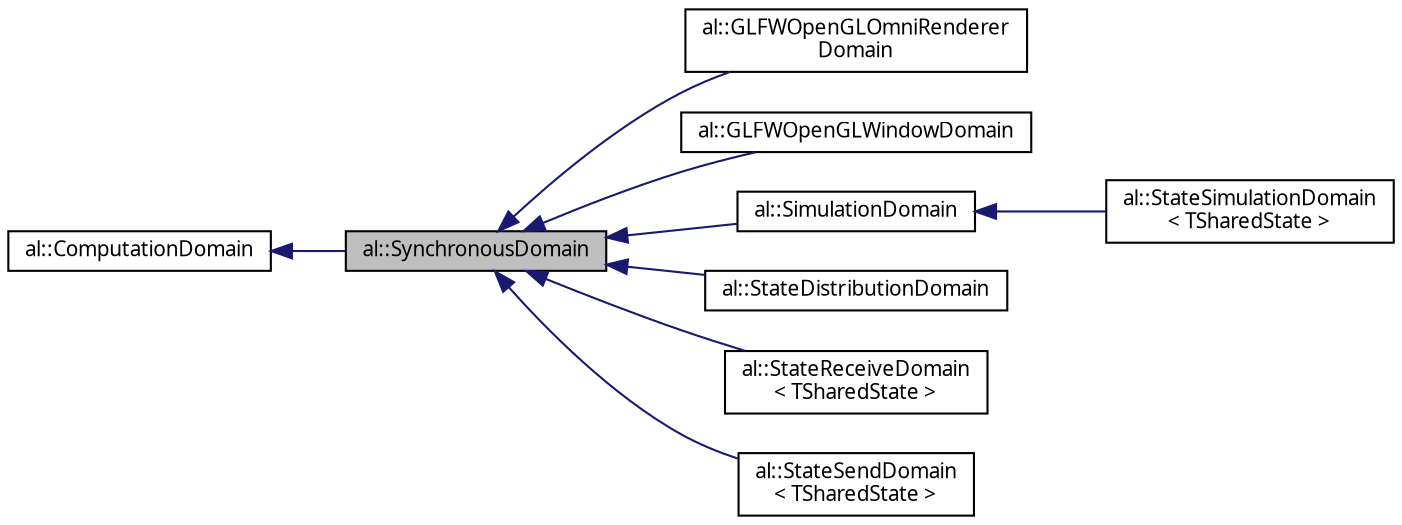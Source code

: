 digraph "al::SynchronousDomain"
{
 // LATEX_PDF_SIZE
  bgcolor="transparent";
  edge [fontname="FreeSans.ttf",fontsize="10",labelfontname="FreeSans.ttf",labelfontsize="10"];
  node [fontname="FreeSans.ttf",fontsize="10",shape=record];
  rankdir="LR";
  Node1 [label="al::SynchronousDomain",height=0.2,width=0.4,color="black", fillcolor="grey75", style="filled", fontcolor="black",tooltip=" "];
  Node2 -> Node1 [dir="back",color="midnightblue",fontsize="10",style="solid",fontname="FreeSans.ttf"];
  Node2 [label="al::ComputationDomain",height=0.2,width=0.4,color="black",URL="$classal_1_1_computation_domain.html",tooltip=" "];
  Node1 -> Node3 [dir="back",color="midnightblue",fontsize="10",style="solid",fontname="FreeSans.ttf"];
  Node3 [label="al::GLFWOpenGLOmniRenderer\lDomain",height=0.2,width=0.4,color="black",URL="$classal_1_1_g_l_f_w_open_g_l_omni_renderer_domain.html",tooltip=" "];
  Node1 -> Node4 [dir="back",color="midnightblue",fontsize="10",style="solid",fontname="FreeSans.ttf"];
  Node4 [label="al::GLFWOpenGLWindowDomain",height=0.2,width=0.4,color="black",URL="$classal_1_1_g_l_f_w_open_g_l_window_domain.html",tooltip=" "];
  Node1 -> Node5 [dir="back",color="midnightblue",fontsize="10",style="solid",fontname="FreeSans.ttf"];
  Node5 [label="al::SimulationDomain",height=0.2,width=0.4,color="black",URL="$classal_1_1_simulation_domain.html",tooltip=" "];
  Node5 -> Node6 [dir="back",color="midnightblue",fontsize="10",style="solid",fontname="FreeSans.ttf"];
  Node6 [label="al::StateSimulationDomain\l\< TSharedState \>",height=0.2,width=0.4,color="black",URL="$classal_1_1_state_simulation_domain.html",tooltip=" "];
  Node1 -> Node7 [dir="back",color="midnightblue",fontsize="10",style="solid",fontname="FreeSans.ttf"];
  Node7 [label="al::StateDistributionDomain",height=0.2,width=0.4,color="black",URL="$classal_1_1_state_distribution_domain.html",tooltip=" "];
  Node1 -> Node8 [dir="back",color="midnightblue",fontsize="10",style="solid",fontname="FreeSans.ttf"];
  Node8 [label="al::StateReceiveDomain\l\< TSharedState \>",height=0.2,width=0.4,color="black",URL="$classal_1_1_state_receive_domain.html",tooltip=" "];
  Node1 -> Node9 [dir="back",color="midnightblue",fontsize="10",style="solid",fontname="FreeSans.ttf"];
  Node9 [label="al::StateSendDomain\l\< TSharedState \>",height=0.2,width=0.4,color="black",URL="$classal_1_1_state_send_domain.html",tooltip=" "];
}
